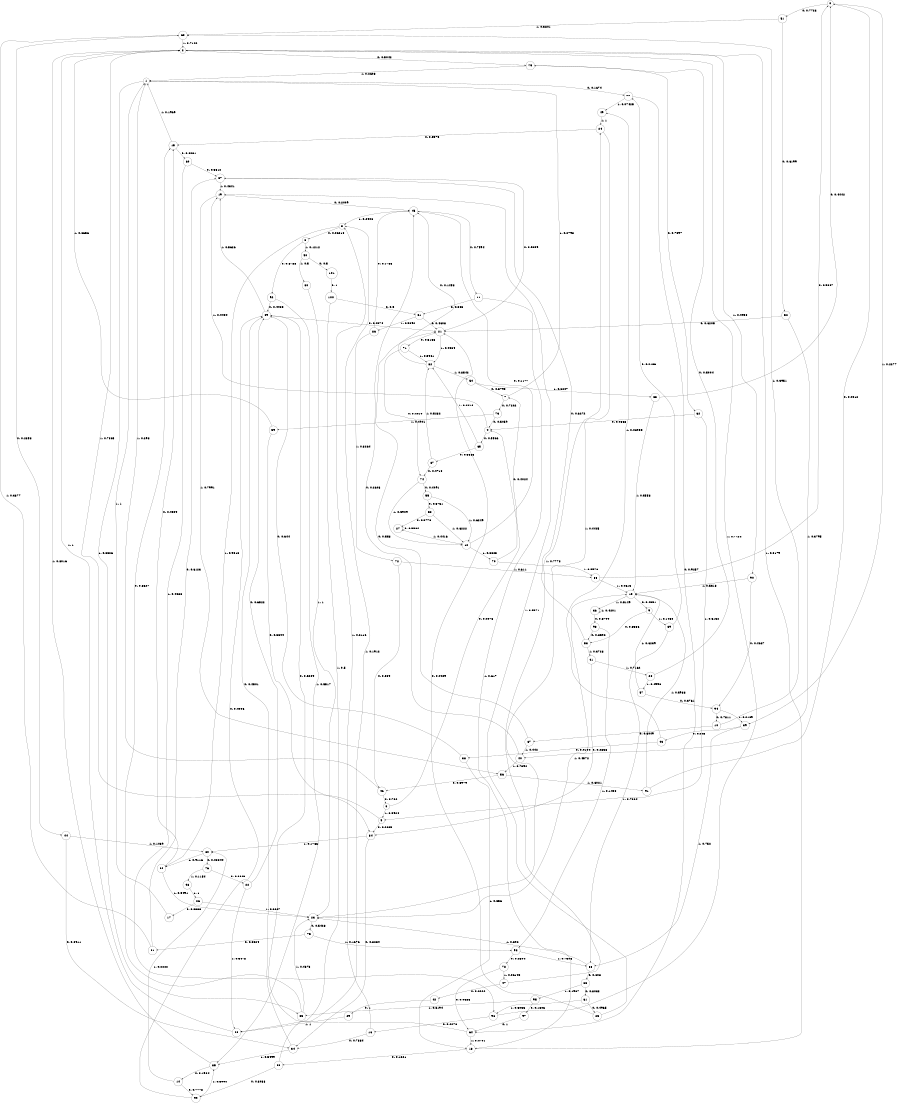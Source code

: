digraph "ch24randomL10" {
size = "6,8.5";
ratio = "fill";
node [shape = circle];
node [fontsize = 24];
edge [fontsize = 24];
0 -> 51 [label = "0: 0.7723   "];
0 -> 39 [label = "1: 0.2277   "];
1 -> 77 [label = "0: 0.1674   "];
1 -> 35 [label = "1: 0.8326   "];
2 -> 79 [label = "0: 0.5042   "];
2 -> 90 [label = "1: 0.4958   "];
3 -> 4 [label = "0: 0.4076   "];
3 -> 5 [label = "1: 0.5924   "];
4 -> 65 [label = "0: 0.5566   "];
4 -> 19 [label = "1: 0.4434   "];
5 -> 84 [label = "0: 0.2635   "];
5 -> 2 [label = "1: 0.7365   "];
6 -> 92 [label = "0: 0.8788   "];
6 -> 50 [label = "1: 0.1212   "];
7 -> 73 [label = "0: 0.7202   "];
7 -> 1 [label = "1: 0.2798   "];
8 -> 6 [label = "0: 0.06818  "];
8 -> 32 [label = "1: 0.9318   "];
9 -> 53 [label = "0: 0.8536   "];
9 -> 69 [label = "1: 0.1464   "];
10 -> 67 [label = "0: 0.6049   "];
10 -> 68 [label = "1: 0.3951   "];
11 -> 31 [label = "0: 0.383    "];
11 -> 18 [label = "1: 0.617    "];
12 -> 45 [label = "0: 0.1177   "];
12 -> 70 [label = "1: 0.8823   "];
13 -> 9 [label = "0: 0.4851   "];
13 -> 36 [label = "1: 0.5149   "];
14 -> 99 [label = "0: 0.7778   "];
14 -> 80 [label = "1: 0.2222   "];
15 -> 60 [label = "0: 0.8031   "];
15 -> 1 [label = "1: 0.1969   "];
16 -> 34 [label = "0: 0.7884   "];
16 -> 8 [label = "1: 0.2116   "];
17 -> 1 [label = "1: 1        "];
18 -> 83 [label = "0: 0.1821   "];
18 -> 2 [label = "1: 0.8179   "];
19 -> 45 [label = "0: 0.2009   "];
19 -> 56 [label = "1: 0.7991   "];
20 -> 2 [label = "1: 1        "];
21 -> 71 [label = "0: 0.5136   "];
21 -> 82 [label = "1: 0.4864   "];
22 -> 89 [label = "0: 0.6522   "];
22 -> 20 [label = "1: 0.3478   "];
23 -> 75 [label = "0: 0.5428   "];
23 -> 13 [label = "1: 0.4572   "];
24 -> 15 [label = "0: 0.5575   "];
24 -> 23 [label = "1: 0.4425   "];
25 -> 21 [label = "0: 0.4429   "];
25 -> 19 [label = "1: 0.5571   "];
26 -> 17 [label = "0: 0.3333   "];
26 -> 23 [label = "1: 0.6667   "];
27 -> 27 [label = "0: 0.5584   "];
27 -> 12 [label = "1: 0.4416   "];
28 -> 79 [label = "0: 0.5004   "];
28 -> 57 [label = "1: 0.4996   "];
29 -> 20 [label = "1: 1        "];
30 -> 23 [label = "1: 1        "];
31 -> 21 [label = "0: 0.4608   "];
31 -> 86 [label = "1: 0.5392   "];
32 -> 15 [label = "0: 0.4509   "];
32 -> 23 [label = "1: 0.5491   "];
33 -> 0 [label = "0: 0.4442   "];
33 -> 13 [label = "1: 0.5558   "];
34 -> 89 [label = "0: 0.4501   "];
34 -> 85 [label = "1: 0.5499   "];
35 -> 15 [label = "0: 0.5627   "];
35 -> 23 [label = "1: 0.4373   "];
36 -> 98 [label = "0: 0.5799   "];
36 -> 36 [label = "1: 0.4201   "];
37 -> 21 [label = "0: 0.5659   "];
37 -> 19 [label = "1: 0.4341   "];
38 -> 89 [label = "0: 0.644    "];
38 -> 18 [label = "1: 0.356    "];
39 -> 43 [label = "0: 0.248    "];
39 -> 66 [label = "1: 0.752    "];
40 -> 45 [label = "0: 0.2608   "];
40 -> 56 [label = "1: 0.7392   "];
41 -> 84 [label = "0: 0.2838   "];
41 -> 28 [label = "1: 0.7162   "];
42 -> 29 [label = "0: 1        "];
43 -> 38 [label = "0: 0.9104   "];
43 -> 49 [label = "1: 0.08955  "];
44 -> 34 [label = "0: 0.8911   "];
44 -> 80 [label = "1: 0.1089   "];
45 -> 11 [label = "0: 0.7594   "];
45 -> 8 [label = "1: 0.2406   "];
46 -> 3 [label = "0: 0.702    "];
46 -> 1 [label = "1: 0.298    "];
47 -> 42 [label = "0: 0.2222   "];
47 -> 24 [label = "1: 0.7778   "];
48 -> 26 [label = "1: 1        "];
49 -> 24 [label = "1: 1        "];
50 -> 101 [label = "0: 0.5      "];
50 -> 30 [label = "1: 0.5      "];
51 -> 52 [label = "0: 0.6199   "];
51 -> 68 [label = "1: 0.3801   "];
52 -> 21 [label = "0: 0.6205   "];
52 -> 40 [label = "1: 0.3795   "];
53 -> 37 [label = "0: 0.6272   "];
53 -> 41 [label = "1: 0.3728   "];
54 -> 7 [label = "0: 0.3793   "];
54 -> 33 [label = "1: 0.6207   "];
55 -> 58 [label = "0: 0.3751   "];
55 -> 12 [label = "1: 0.6249   "];
56 -> 46 [label = "0: 0.3979   "];
56 -> 91 [label = "1: 0.6021   "];
57 -> 94 [label = "0: 0.3761   "];
57 -> 13 [label = "1: 0.6239   "];
58 -> 27 [label = "0: 0.3778   "];
58 -> 12 [label = "1: 0.6222   "];
59 -> 84 [label = "0: 0.3344   "];
59 -> 2 [label = "1: 0.6656   "];
60 -> 37 [label = "0: 0.5312   "];
60 -> 96 [label = "1: 0.4688   "];
61 -> 25 [label = "0: 0.4965   "];
61 -> 96 [label = "1: 0.5035   "];
62 -> 4 [label = "0: 0.4868   "];
62 -> 5 [label = "1: 0.5132   "];
63 -> 61 [label = "0: 0.8033   "];
63 -> 95 [label = "1: 0.1967   "];
64 -> 89 [label = "0: 0.5209   "];
64 -> 18 [label = "1: 0.4791   "];
65 -> 87 [label = "0: 0.5586   "];
65 -> 82 [label = "1: 0.4414   "];
66 -> 63 [label = "0: 0.608    "];
66 -> 23 [label = "1: 0.392    "];
67 -> 21 [label = "0: 0.558    "];
67 -> 40 [label = "1: 0.442    "];
68 -> 44 [label = "0: 0.2858   "];
68 -> 2 [label = "1: 0.7142   "];
69 -> 77 [label = "0: 0.2136   "];
69 -> 66 [label = "1: 0.7864   "];
70 -> 7 [label = "0: 0.4024   "];
70 -> 88 [label = "1: 0.5976   "];
71 -> 74 [label = "0: 0.4019   "];
71 -> 82 [label = "1: 0.5981   "];
72 -> 46 [label = "0: 0.389    "];
72 -> 88 [label = "1: 0.611    "];
73 -> 4 [label = "0: 0.5059   "];
73 -> 59 [label = "1: 0.4941   "];
74 -> 55 [label = "0: 0.4091   "];
74 -> 12 [label = "1: 0.5909   "];
75 -> 81 [label = "0: 0.8324   "];
75 -> 93 [label = "1: 0.1676   "];
76 -> 22 [label = "0: 0.8846   "];
76 -> 48 [label = "1: 0.1154   "];
77 -> 64 [label = "0: 0.9257   "];
77 -> 49 [label = "1: 0.07425  "];
78 -> 64 [label = "0: 0.9386   "];
78 -> 47 [label = "1: 0.06143  "];
79 -> 62 [label = "0: 0.7397   "];
79 -> 1 [label = "1: 0.2603   "];
80 -> 76 [label = "0: 0.08844  "];
80 -> 32 [label = "1: 0.9116   "];
81 -> 37 [label = "0: 0.6123   "];
81 -> 68 [label = "1: 0.3877   "];
82 -> 45 [label = "0: 0.1458   "];
82 -> 54 [label = "1: 0.8542   "];
83 -> 99 [label = "0: 0.8088   "];
83 -> 8 [label = "1: 0.1912   "];
84 -> 34 [label = "0: 0.8234   "];
84 -> 80 [label = "1: 0.1766   "];
85 -> 14 [label = "0: 0.1984   "];
85 -> 2 [label = "1: 0.8016   "];
86 -> 45 [label = "0: 0.1736   "];
86 -> 72 [label = "1: 0.8264   "];
87 -> 74 [label = "0: 0.4718   "];
87 -> 82 [label = "1: 0.5282   "];
88 -> 0 [label = "0: 0.5387   "];
88 -> 13 [label = "1: 0.4613   "];
89 -> 21 [label = "0: 0.4374   "];
89 -> 19 [label = "1: 0.5626   "];
90 -> 94 [label = "0: 0.4687   "];
90 -> 13 [label = "1: 0.5313   "];
91 -> 0 [label = "0: 0.4012   "];
91 -> 13 [label = "1: 0.5988   "];
92 -> 89 [label = "0: 0.4483   "];
92 -> 85 [label = "1: 0.5517   "];
93 -> 78 [label = "0: 0.2694   "];
93 -> 66 [label = "1: 0.7306   "];
94 -> 10 [label = "0: 0.7811   "];
94 -> 39 [label = "1: 0.2189   "];
95 -> 97 [label = "0: 0.1806   "];
95 -> 35 [label = "1: 0.8194   "];
96 -> 16 [label = "0: 0.2276   "];
96 -> 2 [label = "1: 0.7724   "];
97 -> 64 [label = "0: 1        "];
98 -> 53 [label = "0: 0.8592   "];
98 -> 93 [label = "1: 0.1408   "];
99 -> 89 [label = "0: 0.4006   "];
99 -> 85 [label = "1: 0.5994   "];
100 -> 31 [label = "0: 0.5      "];
100 -> 20 [label = "1: 0.5      "];
101 -> 100 [label = "0: 1        "];
}